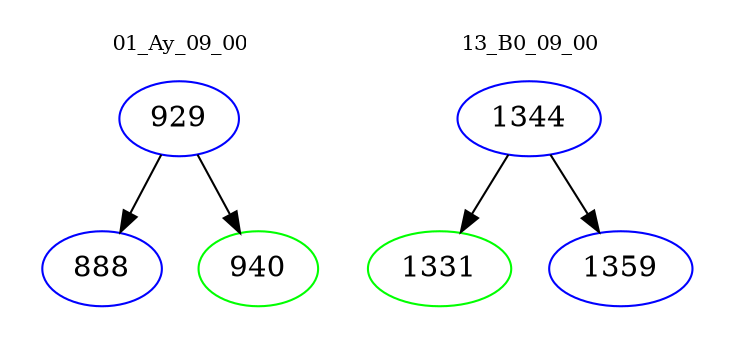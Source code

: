 digraph{
subgraph cluster_0 {
color = white
label = "01_Ay_09_00";
fontsize=10;
T0_929 [label="929", color="blue"]
T0_929 -> T0_888 [color="black"]
T0_888 [label="888", color="blue"]
T0_929 -> T0_940 [color="black"]
T0_940 [label="940", color="green"]
}
subgraph cluster_1 {
color = white
label = "13_B0_09_00";
fontsize=10;
T1_1344 [label="1344", color="blue"]
T1_1344 -> T1_1331 [color="black"]
T1_1331 [label="1331", color="green"]
T1_1344 -> T1_1359 [color="black"]
T1_1359 [label="1359", color="blue"]
}
}
